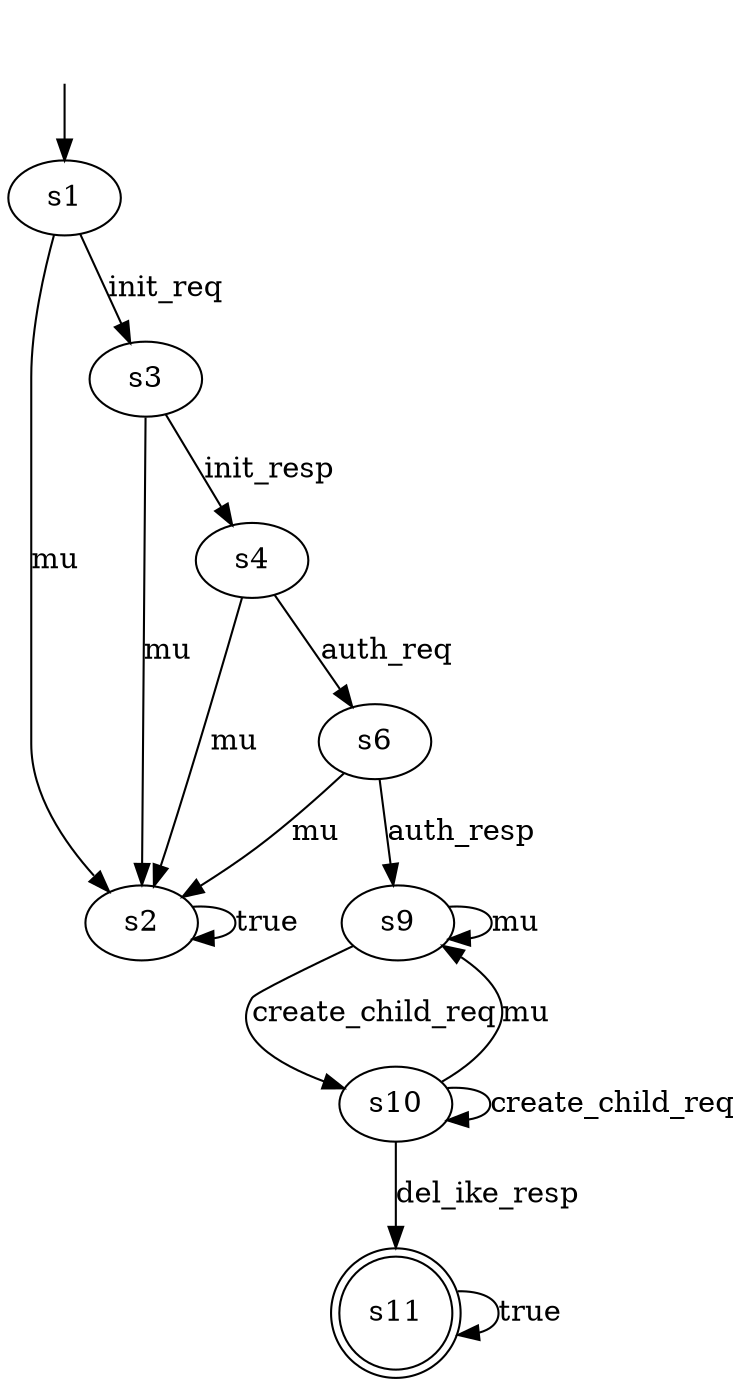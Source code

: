 digraph formula_17 {
s1 [label="s1"];
s2 [label="s2"];
s3 [label="s3"];
s4 [label="s4"];
s6 [label="s6"];
s9 [label="s9"];
s10 [label="s10"];
s11 [label="s11", shape=doublecircle];
s1 -> s2  [label="mu"];
s1 -> s3  [label="init_req"];
s2 -> s2  [label="true"];
s3 -> s2  [label="mu"];
s3 -> s4  [label="init_resp"];
s4 -> s2  [label="mu"];
s4 -> s6  [label="auth_req"];
s6 -> s2  [label="mu"];
s6 -> s9  [label="auth_resp"];
s9 -> s9  [label="mu"];
s9 -> s10  [label="create_child_req"];
s10 -> s9  [label="mu"];
s10 -> s11  [label="del_ike_resp"];
s10 -> s10  [label="create_child_req"];
s11 -> s11  [label="true"];
__start0 [label="", shape=none];
__start0 -> s1  [label=""];
}
